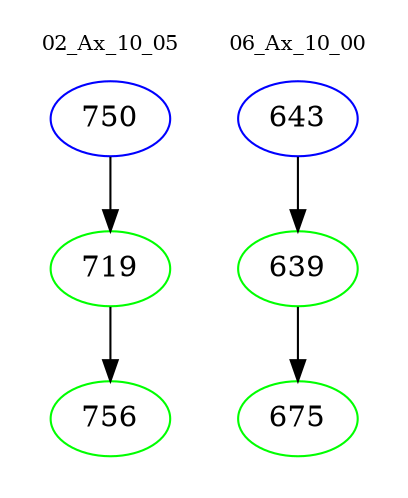 digraph{
subgraph cluster_0 {
color = white
label = "02_Ax_10_05";
fontsize=10;
T0_750 [label="750", color="blue"]
T0_750 -> T0_719 [color="black"]
T0_719 [label="719", color="green"]
T0_719 -> T0_756 [color="black"]
T0_756 [label="756", color="green"]
}
subgraph cluster_1 {
color = white
label = "06_Ax_10_00";
fontsize=10;
T1_643 [label="643", color="blue"]
T1_643 -> T1_639 [color="black"]
T1_639 [label="639", color="green"]
T1_639 -> T1_675 [color="black"]
T1_675 [label="675", color="green"]
}
}
